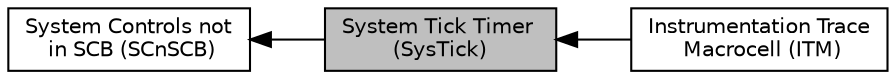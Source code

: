 digraph "System Tick Timer (SysTick)"
{
  edge [fontname="Helvetica",fontsize="10",labelfontname="Helvetica",labelfontsize="10"];
  node [fontname="Helvetica",fontsize="10",shape=box];
  rankdir=LR;
  Node3 [label="Instrumentation Trace\l Macrocell (ITM)",height=0.2,width=0.4,color="black", fillcolor="white", style="filled",URL="$group__CMSIS__ITM.html",tooltip="Type definitions for the Instrumentation Trace Macrocell (ITM)"];
  Node2 [label="System Controls not\l in SCB (SCnSCB)",height=0.2,width=0.4,color="black", fillcolor="white", style="filled",URL="$group__CMSIS__SCnSCB.html",tooltip="Type definitions for the System Control and ID Register not in the SCB."];
  Node1 [label="System Tick Timer \l(SysTick)",height=0.2,width=0.4,color="black", fillcolor="grey75", style="filled", fontcolor="black",tooltip="Type definitions for the System Timer Registers."];
  Node2->Node1 [shape=plaintext, dir="back", style="solid"];
  Node1->Node3 [shape=plaintext, dir="back", style="solid"];
}
